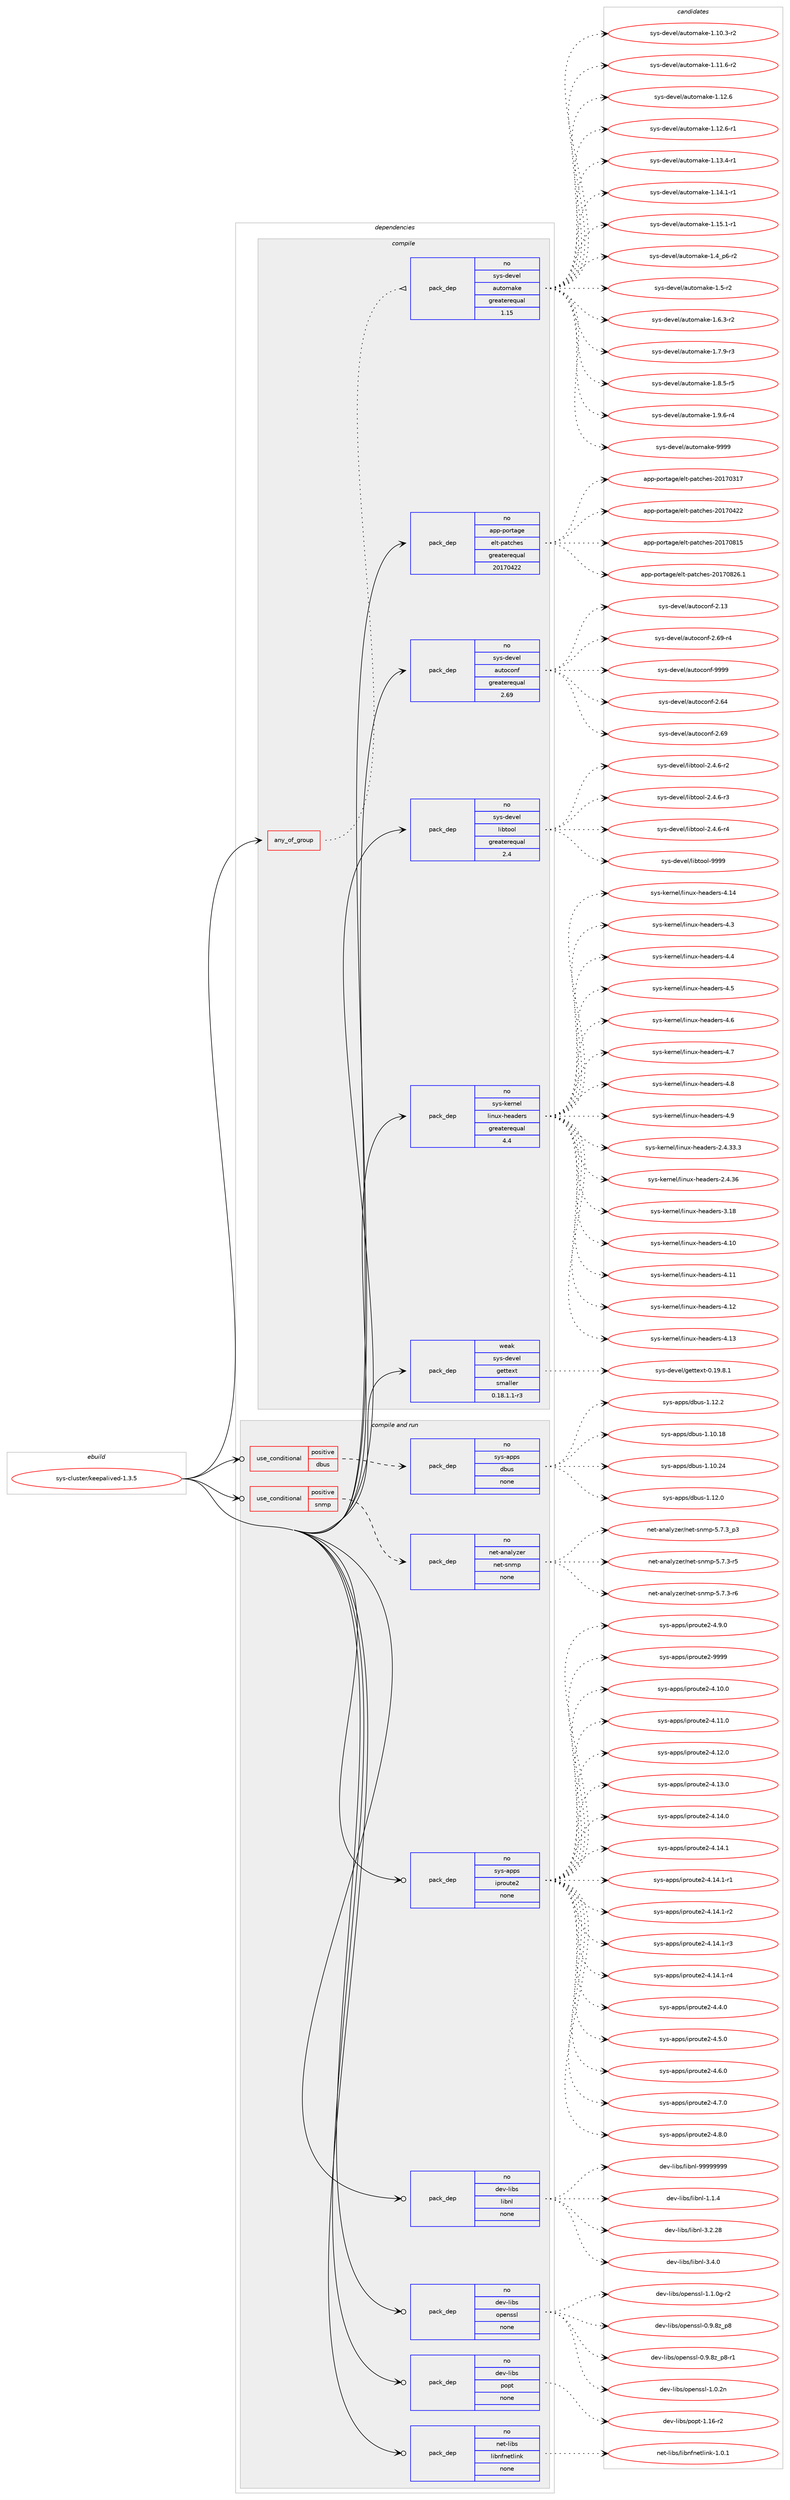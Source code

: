 digraph prolog {

# *************
# Graph options
# *************

newrank=true;
concentrate=true;
compound=true;
graph [rankdir=LR,fontname=Helvetica,fontsize=10,ranksep=1.5];#, ranksep=2.5, nodesep=0.2];
edge  [arrowhead=vee];
node  [fontname=Helvetica,fontsize=10];

# **********
# The ebuild
# **********

subgraph cluster_leftcol {
color=gray;
rank=same;
label=<<i>ebuild</i>>;
id [label="sys-cluster/keepalived-1.3.5", color=red, width=4, href="../sys-cluster/keepalived-1.3.5.svg"];
}

# ****************
# The dependencies
# ****************

subgraph cluster_midcol {
color=gray;
label=<<i>dependencies</i>>;
subgraph cluster_compile {
fillcolor="#eeeeee";
style=filled;
label=<<i>compile</i>>;
subgraph any36 {
dependency5170 [label=<<TABLE BORDER="0" CELLBORDER="1" CELLSPACING="0" CELLPADDING="4"><TR><TD CELLPADDING="10">any_of_group</TD></TR></TABLE>>, shape=none, color=red];subgraph pack4641 {
dependency5171 [label=<<TABLE BORDER="0" CELLBORDER="1" CELLSPACING="0" CELLPADDING="4" WIDTH="220"><TR><TD ROWSPAN="6" CELLPADDING="30">pack_dep</TD></TR><TR><TD WIDTH="110">no</TD></TR><TR><TD>sys-devel</TD></TR><TR><TD>automake</TD></TR><TR><TD>greaterequal</TD></TR><TR><TD>1.15</TD></TR></TABLE>>, shape=none, color=blue];
}
dependency5170:e -> dependency5171:w [weight=20,style="dotted",arrowhead="oinv"];
}
id:e -> dependency5170:w [weight=20,style="solid",arrowhead="vee"];
subgraph pack4642 {
dependency5172 [label=<<TABLE BORDER="0" CELLBORDER="1" CELLSPACING="0" CELLPADDING="4" WIDTH="220"><TR><TD ROWSPAN="6" CELLPADDING="30">pack_dep</TD></TR><TR><TD WIDTH="110">no</TD></TR><TR><TD>app-portage</TD></TR><TR><TD>elt-patches</TD></TR><TR><TD>greaterequal</TD></TR><TR><TD>20170422</TD></TR></TABLE>>, shape=none, color=blue];
}
id:e -> dependency5172:w [weight=20,style="solid",arrowhead="vee"];
subgraph pack4643 {
dependency5173 [label=<<TABLE BORDER="0" CELLBORDER="1" CELLSPACING="0" CELLPADDING="4" WIDTH="220"><TR><TD ROWSPAN="6" CELLPADDING="30">pack_dep</TD></TR><TR><TD WIDTH="110">no</TD></TR><TR><TD>sys-devel</TD></TR><TR><TD>autoconf</TD></TR><TR><TD>greaterequal</TD></TR><TR><TD>2.69</TD></TR></TABLE>>, shape=none, color=blue];
}
id:e -> dependency5173:w [weight=20,style="solid",arrowhead="vee"];
subgraph pack4644 {
dependency5174 [label=<<TABLE BORDER="0" CELLBORDER="1" CELLSPACING="0" CELLPADDING="4" WIDTH="220"><TR><TD ROWSPAN="6" CELLPADDING="30">pack_dep</TD></TR><TR><TD WIDTH="110">no</TD></TR><TR><TD>sys-devel</TD></TR><TR><TD>libtool</TD></TR><TR><TD>greaterequal</TD></TR><TR><TD>2.4</TD></TR></TABLE>>, shape=none, color=blue];
}
id:e -> dependency5174:w [weight=20,style="solid",arrowhead="vee"];
subgraph pack4645 {
dependency5175 [label=<<TABLE BORDER="0" CELLBORDER="1" CELLSPACING="0" CELLPADDING="4" WIDTH="220"><TR><TD ROWSPAN="6" CELLPADDING="30">pack_dep</TD></TR><TR><TD WIDTH="110">no</TD></TR><TR><TD>sys-kernel</TD></TR><TR><TD>linux-headers</TD></TR><TR><TD>greaterequal</TD></TR><TR><TD>4.4</TD></TR></TABLE>>, shape=none, color=blue];
}
id:e -> dependency5175:w [weight=20,style="solid",arrowhead="vee"];
subgraph pack4646 {
dependency5176 [label=<<TABLE BORDER="0" CELLBORDER="1" CELLSPACING="0" CELLPADDING="4" WIDTH="220"><TR><TD ROWSPAN="6" CELLPADDING="30">pack_dep</TD></TR><TR><TD WIDTH="110">weak</TD></TR><TR><TD>sys-devel</TD></TR><TR><TD>gettext</TD></TR><TR><TD>smaller</TD></TR><TR><TD>0.18.1.1-r3</TD></TR></TABLE>>, shape=none, color=blue];
}
id:e -> dependency5176:w [weight=20,style="solid",arrowhead="vee"];
}
subgraph cluster_compileandrun {
fillcolor="#eeeeee";
style=filled;
label=<<i>compile and run</i>>;
subgraph cond490 {
dependency5177 [label=<<TABLE BORDER="0" CELLBORDER="1" CELLSPACING="0" CELLPADDING="4"><TR><TD ROWSPAN="3" CELLPADDING="10">use_conditional</TD></TR><TR><TD>positive</TD></TR><TR><TD>dbus</TD></TR></TABLE>>, shape=none, color=red];
subgraph pack4647 {
dependency5178 [label=<<TABLE BORDER="0" CELLBORDER="1" CELLSPACING="0" CELLPADDING="4" WIDTH="220"><TR><TD ROWSPAN="6" CELLPADDING="30">pack_dep</TD></TR><TR><TD WIDTH="110">no</TD></TR><TR><TD>sys-apps</TD></TR><TR><TD>dbus</TD></TR><TR><TD>none</TD></TR><TR><TD></TD></TR></TABLE>>, shape=none, color=blue];
}
dependency5177:e -> dependency5178:w [weight=20,style="dashed",arrowhead="vee"];
}
id:e -> dependency5177:w [weight=20,style="solid",arrowhead="odotvee"];
subgraph cond491 {
dependency5179 [label=<<TABLE BORDER="0" CELLBORDER="1" CELLSPACING="0" CELLPADDING="4"><TR><TD ROWSPAN="3" CELLPADDING="10">use_conditional</TD></TR><TR><TD>positive</TD></TR><TR><TD>snmp</TD></TR></TABLE>>, shape=none, color=red];
subgraph pack4648 {
dependency5180 [label=<<TABLE BORDER="0" CELLBORDER="1" CELLSPACING="0" CELLPADDING="4" WIDTH="220"><TR><TD ROWSPAN="6" CELLPADDING="30">pack_dep</TD></TR><TR><TD WIDTH="110">no</TD></TR><TR><TD>net-analyzer</TD></TR><TR><TD>net-snmp</TD></TR><TR><TD>none</TD></TR><TR><TD></TD></TR></TABLE>>, shape=none, color=blue];
}
dependency5179:e -> dependency5180:w [weight=20,style="dashed",arrowhead="vee"];
}
id:e -> dependency5179:w [weight=20,style="solid",arrowhead="odotvee"];
subgraph pack4649 {
dependency5181 [label=<<TABLE BORDER="0" CELLBORDER="1" CELLSPACING="0" CELLPADDING="4" WIDTH="220"><TR><TD ROWSPAN="6" CELLPADDING="30">pack_dep</TD></TR><TR><TD WIDTH="110">no</TD></TR><TR><TD>dev-libs</TD></TR><TR><TD>libnl</TD></TR><TR><TD>none</TD></TR><TR><TD></TD></TR></TABLE>>, shape=none, color=blue];
}
id:e -> dependency5181:w [weight=20,style="solid",arrowhead="odotvee"];
subgraph pack4650 {
dependency5182 [label=<<TABLE BORDER="0" CELLBORDER="1" CELLSPACING="0" CELLPADDING="4" WIDTH="220"><TR><TD ROWSPAN="6" CELLPADDING="30">pack_dep</TD></TR><TR><TD WIDTH="110">no</TD></TR><TR><TD>dev-libs</TD></TR><TR><TD>openssl</TD></TR><TR><TD>none</TD></TR><TR><TD></TD></TR></TABLE>>, shape=none, color=blue];
}
id:e -> dependency5182:w [weight=20,style="solid",arrowhead="odotvee"];
subgraph pack4651 {
dependency5183 [label=<<TABLE BORDER="0" CELLBORDER="1" CELLSPACING="0" CELLPADDING="4" WIDTH="220"><TR><TD ROWSPAN="6" CELLPADDING="30">pack_dep</TD></TR><TR><TD WIDTH="110">no</TD></TR><TR><TD>dev-libs</TD></TR><TR><TD>popt</TD></TR><TR><TD>none</TD></TR><TR><TD></TD></TR></TABLE>>, shape=none, color=blue];
}
id:e -> dependency5183:w [weight=20,style="solid",arrowhead="odotvee"];
subgraph pack4652 {
dependency5184 [label=<<TABLE BORDER="0" CELLBORDER="1" CELLSPACING="0" CELLPADDING="4" WIDTH="220"><TR><TD ROWSPAN="6" CELLPADDING="30">pack_dep</TD></TR><TR><TD WIDTH="110">no</TD></TR><TR><TD>net-libs</TD></TR><TR><TD>libnfnetlink</TD></TR><TR><TD>none</TD></TR><TR><TD></TD></TR></TABLE>>, shape=none, color=blue];
}
id:e -> dependency5184:w [weight=20,style="solid",arrowhead="odotvee"];
subgraph pack4653 {
dependency5185 [label=<<TABLE BORDER="0" CELLBORDER="1" CELLSPACING="0" CELLPADDING="4" WIDTH="220"><TR><TD ROWSPAN="6" CELLPADDING="30">pack_dep</TD></TR><TR><TD WIDTH="110">no</TD></TR><TR><TD>sys-apps</TD></TR><TR><TD>iproute2</TD></TR><TR><TD>none</TD></TR><TR><TD></TD></TR></TABLE>>, shape=none, color=blue];
}
id:e -> dependency5185:w [weight=20,style="solid",arrowhead="odotvee"];
}
subgraph cluster_run {
fillcolor="#eeeeee";
style=filled;
label=<<i>run</i>>;
}
}

# **************
# The candidates
# **************

subgraph cluster_choices {
rank=same;
color=gray;
label=<<i>candidates</i>>;

subgraph choice4641 {
color=black;
nodesep=1;
choice11512111545100101118101108479711711611110997107101454946494846514511450 [label="sys-devel/automake-1.10.3-r2", color=red, width=4,href="../sys-devel/automake-1.10.3-r2.svg"];
choice11512111545100101118101108479711711611110997107101454946494946544511450 [label="sys-devel/automake-1.11.6-r2", color=red, width=4,href="../sys-devel/automake-1.11.6-r2.svg"];
choice1151211154510010111810110847971171161111099710710145494649504654 [label="sys-devel/automake-1.12.6", color=red, width=4,href="../sys-devel/automake-1.12.6.svg"];
choice11512111545100101118101108479711711611110997107101454946495046544511449 [label="sys-devel/automake-1.12.6-r1", color=red, width=4,href="../sys-devel/automake-1.12.6-r1.svg"];
choice11512111545100101118101108479711711611110997107101454946495146524511449 [label="sys-devel/automake-1.13.4-r1", color=red, width=4,href="../sys-devel/automake-1.13.4-r1.svg"];
choice11512111545100101118101108479711711611110997107101454946495246494511449 [label="sys-devel/automake-1.14.1-r1", color=red, width=4,href="../sys-devel/automake-1.14.1-r1.svg"];
choice11512111545100101118101108479711711611110997107101454946495346494511449 [label="sys-devel/automake-1.15.1-r1", color=red, width=4,href="../sys-devel/automake-1.15.1-r1.svg"];
choice115121115451001011181011084797117116111109971071014549465295112544511450 [label="sys-devel/automake-1.4_p6-r2", color=red, width=4,href="../sys-devel/automake-1.4_p6-r2.svg"];
choice11512111545100101118101108479711711611110997107101454946534511450 [label="sys-devel/automake-1.5-r2", color=red, width=4,href="../sys-devel/automake-1.5-r2.svg"];
choice115121115451001011181011084797117116111109971071014549465446514511450 [label="sys-devel/automake-1.6.3-r2", color=red, width=4,href="../sys-devel/automake-1.6.3-r2.svg"];
choice115121115451001011181011084797117116111109971071014549465546574511451 [label="sys-devel/automake-1.7.9-r3", color=red, width=4,href="../sys-devel/automake-1.7.9-r3.svg"];
choice115121115451001011181011084797117116111109971071014549465646534511453 [label="sys-devel/automake-1.8.5-r5", color=red, width=4,href="../sys-devel/automake-1.8.5-r5.svg"];
choice115121115451001011181011084797117116111109971071014549465746544511452 [label="sys-devel/automake-1.9.6-r4", color=red, width=4,href="../sys-devel/automake-1.9.6-r4.svg"];
choice115121115451001011181011084797117116111109971071014557575757 [label="sys-devel/automake-9999", color=red, width=4,href="../sys-devel/automake-9999.svg"];
dependency5171:e -> choice11512111545100101118101108479711711611110997107101454946494846514511450:w [style=dotted,weight="100"];
dependency5171:e -> choice11512111545100101118101108479711711611110997107101454946494946544511450:w [style=dotted,weight="100"];
dependency5171:e -> choice1151211154510010111810110847971171161111099710710145494649504654:w [style=dotted,weight="100"];
dependency5171:e -> choice11512111545100101118101108479711711611110997107101454946495046544511449:w [style=dotted,weight="100"];
dependency5171:e -> choice11512111545100101118101108479711711611110997107101454946495146524511449:w [style=dotted,weight="100"];
dependency5171:e -> choice11512111545100101118101108479711711611110997107101454946495246494511449:w [style=dotted,weight="100"];
dependency5171:e -> choice11512111545100101118101108479711711611110997107101454946495346494511449:w [style=dotted,weight="100"];
dependency5171:e -> choice115121115451001011181011084797117116111109971071014549465295112544511450:w [style=dotted,weight="100"];
dependency5171:e -> choice11512111545100101118101108479711711611110997107101454946534511450:w [style=dotted,weight="100"];
dependency5171:e -> choice115121115451001011181011084797117116111109971071014549465446514511450:w [style=dotted,weight="100"];
dependency5171:e -> choice115121115451001011181011084797117116111109971071014549465546574511451:w [style=dotted,weight="100"];
dependency5171:e -> choice115121115451001011181011084797117116111109971071014549465646534511453:w [style=dotted,weight="100"];
dependency5171:e -> choice115121115451001011181011084797117116111109971071014549465746544511452:w [style=dotted,weight="100"];
dependency5171:e -> choice115121115451001011181011084797117116111109971071014557575757:w [style=dotted,weight="100"];
}
subgraph choice4642 {
color=black;
nodesep=1;
choice97112112451121111141169710310147101108116451129711699104101115455048495548514955 [label="app-portage/elt-patches-20170317", color=red, width=4,href="../app-portage/elt-patches-20170317.svg"];
choice97112112451121111141169710310147101108116451129711699104101115455048495548525050 [label="app-portage/elt-patches-20170422", color=red, width=4,href="../app-portage/elt-patches-20170422.svg"];
choice97112112451121111141169710310147101108116451129711699104101115455048495548564953 [label="app-portage/elt-patches-20170815", color=red, width=4,href="../app-portage/elt-patches-20170815.svg"];
choice971121124511211111411697103101471011081164511297116991041011154550484955485650544649 [label="app-portage/elt-patches-20170826.1", color=red, width=4,href="../app-portage/elt-patches-20170826.1.svg"];
dependency5172:e -> choice97112112451121111141169710310147101108116451129711699104101115455048495548514955:w [style=dotted,weight="100"];
dependency5172:e -> choice97112112451121111141169710310147101108116451129711699104101115455048495548525050:w [style=dotted,weight="100"];
dependency5172:e -> choice97112112451121111141169710310147101108116451129711699104101115455048495548564953:w [style=dotted,weight="100"];
dependency5172:e -> choice971121124511211111411697103101471011081164511297116991041011154550484955485650544649:w [style=dotted,weight="100"];
}
subgraph choice4643 {
color=black;
nodesep=1;
choice115121115451001011181011084797117116111991111101024550465452 [label="sys-devel/autoconf-2.64", color=red, width=4,href="../sys-devel/autoconf-2.64.svg"];
choice115121115451001011181011084797117116111991111101024550465457 [label="sys-devel/autoconf-2.69", color=red, width=4,href="../sys-devel/autoconf-2.69.svg"];
choice115121115451001011181011084797117116111991111101024550464951 [label="sys-devel/autoconf-2.13", color=red, width=4,href="../sys-devel/autoconf-2.13.svg"];
choice1151211154510010111810110847971171161119911111010245504654574511452 [label="sys-devel/autoconf-2.69-r4", color=red, width=4,href="../sys-devel/autoconf-2.69-r4.svg"];
choice115121115451001011181011084797117116111991111101024557575757 [label="sys-devel/autoconf-9999", color=red, width=4,href="../sys-devel/autoconf-9999.svg"];
dependency5173:e -> choice115121115451001011181011084797117116111991111101024550465452:w [style=dotted,weight="100"];
dependency5173:e -> choice115121115451001011181011084797117116111991111101024550465457:w [style=dotted,weight="100"];
dependency5173:e -> choice115121115451001011181011084797117116111991111101024550464951:w [style=dotted,weight="100"];
dependency5173:e -> choice1151211154510010111810110847971171161119911111010245504654574511452:w [style=dotted,weight="100"];
dependency5173:e -> choice115121115451001011181011084797117116111991111101024557575757:w [style=dotted,weight="100"];
}
subgraph choice4644 {
color=black;
nodesep=1;
choice1151211154510010111810110847108105981161111111084550465246544511450 [label="sys-devel/libtool-2.4.6-r2", color=red, width=4,href="../sys-devel/libtool-2.4.6-r2.svg"];
choice1151211154510010111810110847108105981161111111084550465246544511451 [label="sys-devel/libtool-2.4.6-r3", color=red, width=4,href="../sys-devel/libtool-2.4.6-r3.svg"];
choice1151211154510010111810110847108105981161111111084550465246544511452 [label="sys-devel/libtool-2.4.6-r4", color=red, width=4,href="../sys-devel/libtool-2.4.6-r4.svg"];
choice1151211154510010111810110847108105981161111111084557575757 [label="sys-devel/libtool-9999", color=red, width=4,href="../sys-devel/libtool-9999.svg"];
dependency5174:e -> choice1151211154510010111810110847108105981161111111084550465246544511450:w [style=dotted,weight="100"];
dependency5174:e -> choice1151211154510010111810110847108105981161111111084550465246544511451:w [style=dotted,weight="100"];
dependency5174:e -> choice1151211154510010111810110847108105981161111111084550465246544511452:w [style=dotted,weight="100"];
dependency5174:e -> choice1151211154510010111810110847108105981161111111084557575757:w [style=dotted,weight="100"];
}
subgraph choice4645 {
color=black;
nodesep=1;
choice11512111545107101114110101108471081051101171204510410197100101114115455046524651514651 [label="sys-kernel/linux-headers-2.4.33.3", color=red, width=4,href="../sys-kernel/linux-headers-2.4.33.3.svg"];
choice1151211154510710111411010110847108105110117120451041019710010111411545504652465154 [label="sys-kernel/linux-headers-2.4.36", color=red, width=4,href="../sys-kernel/linux-headers-2.4.36.svg"];
choice115121115451071011141101011084710810511011712045104101971001011141154551464956 [label="sys-kernel/linux-headers-3.18", color=red, width=4,href="../sys-kernel/linux-headers-3.18.svg"];
choice115121115451071011141101011084710810511011712045104101971001011141154552464948 [label="sys-kernel/linux-headers-4.10", color=red, width=4,href="../sys-kernel/linux-headers-4.10.svg"];
choice115121115451071011141101011084710810511011712045104101971001011141154552464949 [label="sys-kernel/linux-headers-4.11", color=red, width=4,href="../sys-kernel/linux-headers-4.11.svg"];
choice115121115451071011141101011084710810511011712045104101971001011141154552464950 [label="sys-kernel/linux-headers-4.12", color=red, width=4,href="../sys-kernel/linux-headers-4.12.svg"];
choice115121115451071011141101011084710810511011712045104101971001011141154552464951 [label="sys-kernel/linux-headers-4.13", color=red, width=4,href="../sys-kernel/linux-headers-4.13.svg"];
choice115121115451071011141101011084710810511011712045104101971001011141154552464952 [label="sys-kernel/linux-headers-4.14", color=red, width=4,href="../sys-kernel/linux-headers-4.14.svg"];
choice1151211154510710111411010110847108105110117120451041019710010111411545524651 [label="sys-kernel/linux-headers-4.3", color=red, width=4,href="../sys-kernel/linux-headers-4.3.svg"];
choice1151211154510710111411010110847108105110117120451041019710010111411545524652 [label="sys-kernel/linux-headers-4.4", color=red, width=4,href="../sys-kernel/linux-headers-4.4.svg"];
choice1151211154510710111411010110847108105110117120451041019710010111411545524653 [label="sys-kernel/linux-headers-4.5", color=red, width=4,href="../sys-kernel/linux-headers-4.5.svg"];
choice1151211154510710111411010110847108105110117120451041019710010111411545524654 [label="sys-kernel/linux-headers-4.6", color=red, width=4,href="../sys-kernel/linux-headers-4.6.svg"];
choice1151211154510710111411010110847108105110117120451041019710010111411545524655 [label="sys-kernel/linux-headers-4.7", color=red, width=4,href="../sys-kernel/linux-headers-4.7.svg"];
choice1151211154510710111411010110847108105110117120451041019710010111411545524656 [label="sys-kernel/linux-headers-4.8", color=red, width=4,href="../sys-kernel/linux-headers-4.8.svg"];
choice1151211154510710111411010110847108105110117120451041019710010111411545524657 [label="sys-kernel/linux-headers-4.9", color=red, width=4,href="../sys-kernel/linux-headers-4.9.svg"];
dependency5175:e -> choice11512111545107101114110101108471081051101171204510410197100101114115455046524651514651:w [style=dotted,weight="100"];
dependency5175:e -> choice1151211154510710111411010110847108105110117120451041019710010111411545504652465154:w [style=dotted,weight="100"];
dependency5175:e -> choice115121115451071011141101011084710810511011712045104101971001011141154551464956:w [style=dotted,weight="100"];
dependency5175:e -> choice115121115451071011141101011084710810511011712045104101971001011141154552464948:w [style=dotted,weight="100"];
dependency5175:e -> choice115121115451071011141101011084710810511011712045104101971001011141154552464949:w [style=dotted,weight="100"];
dependency5175:e -> choice115121115451071011141101011084710810511011712045104101971001011141154552464950:w [style=dotted,weight="100"];
dependency5175:e -> choice115121115451071011141101011084710810511011712045104101971001011141154552464951:w [style=dotted,weight="100"];
dependency5175:e -> choice115121115451071011141101011084710810511011712045104101971001011141154552464952:w [style=dotted,weight="100"];
dependency5175:e -> choice1151211154510710111411010110847108105110117120451041019710010111411545524651:w [style=dotted,weight="100"];
dependency5175:e -> choice1151211154510710111411010110847108105110117120451041019710010111411545524652:w [style=dotted,weight="100"];
dependency5175:e -> choice1151211154510710111411010110847108105110117120451041019710010111411545524653:w [style=dotted,weight="100"];
dependency5175:e -> choice1151211154510710111411010110847108105110117120451041019710010111411545524654:w [style=dotted,weight="100"];
dependency5175:e -> choice1151211154510710111411010110847108105110117120451041019710010111411545524655:w [style=dotted,weight="100"];
dependency5175:e -> choice1151211154510710111411010110847108105110117120451041019710010111411545524656:w [style=dotted,weight="100"];
dependency5175:e -> choice1151211154510710111411010110847108105110117120451041019710010111411545524657:w [style=dotted,weight="100"];
}
subgraph choice4646 {
color=black;
nodesep=1;
choice1151211154510010111810110847103101116116101120116454846495746564649 [label="sys-devel/gettext-0.19.8.1", color=red, width=4,href="../sys-devel/gettext-0.19.8.1.svg"];
dependency5176:e -> choice1151211154510010111810110847103101116116101120116454846495746564649:w [style=dotted,weight="100"];
}
subgraph choice4647 {
color=black;
nodesep=1;
choice115121115459711211211547100981171154549464948464956 [label="sys-apps/dbus-1.10.18", color=red, width=4,href="../sys-apps/dbus-1.10.18.svg"];
choice115121115459711211211547100981171154549464948465052 [label="sys-apps/dbus-1.10.24", color=red, width=4,href="../sys-apps/dbus-1.10.24.svg"];
choice1151211154597112112115471009811711545494649504648 [label="sys-apps/dbus-1.12.0", color=red, width=4,href="../sys-apps/dbus-1.12.0.svg"];
choice1151211154597112112115471009811711545494649504650 [label="sys-apps/dbus-1.12.2", color=red, width=4,href="../sys-apps/dbus-1.12.2.svg"];
dependency5178:e -> choice115121115459711211211547100981171154549464948464956:w [style=dotted,weight="100"];
dependency5178:e -> choice115121115459711211211547100981171154549464948465052:w [style=dotted,weight="100"];
dependency5178:e -> choice1151211154597112112115471009811711545494649504648:w [style=dotted,weight="100"];
dependency5178:e -> choice1151211154597112112115471009811711545494649504650:w [style=dotted,weight="100"];
}
subgraph choice4648 {
color=black;
nodesep=1;
choice11010111645971109710812112210111447110101116451151101091124553465546514511453 [label="net-analyzer/net-snmp-5.7.3-r5", color=red, width=4,href="../net-analyzer/net-snmp-5.7.3-r5.svg"];
choice11010111645971109710812112210111447110101116451151101091124553465546514511454 [label="net-analyzer/net-snmp-5.7.3-r6", color=red, width=4,href="../net-analyzer/net-snmp-5.7.3-r6.svg"];
choice11010111645971109710812112210111447110101116451151101091124553465546519511251 [label="net-analyzer/net-snmp-5.7.3_p3", color=red, width=4,href="../net-analyzer/net-snmp-5.7.3_p3.svg"];
dependency5180:e -> choice11010111645971109710812112210111447110101116451151101091124553465546514511453:w [style=dotted,weight="100"];
dependency5180:e -> choice11010111645971109710812112210111447110101116451151101091124553465546514511454:w [style=dotted,weight="100"];
dependency5180:e -> choice11010111645971109710812112210111447110101116451151101091124553465546519511251:w [style=dotted,weight="100"];
}
subgraph choice4649 {
color=black;
nodesep=1;
choice10010111845108105981154710810598110108454946494652 [label="dev-libs/libnl-1.1.4", color=red, width=4,href="../dev-libs/libnl-1.1.4.svg"];
choice1001011184510810598115471081059811010845514650465056 [label="dev-libs/libnl-3.2.28", color=red, width=4,href="../dev-libs/libnl-3.2.28.svg"];
choice10010111845108105981154710810598110108455146524648 [label="dev-libs/libnl-3.4.0", color=red, width=4,href="../dev-libs/libnl-3.4.0.svg"];
choice10010111845108105981154710810598110108455757575757575757 [label="dev-libs/libnl-99999999", color=red, width=4,href="../dev-libs/libnl-99999999.svg"];
dependency5181:e -> choice10010111845108105981154710810598110108454946494652:w [style=dotted,weight="100"];
dependency5181:e -> choice1001011184510810598115471081059811010845514650465056:w [style=dotted,weight="100"];
dependency5181:e -> choice10010111845108105981154710810598110108455146524648:w [style=dotted,weight="100"];
dependency5181:e -> choice10010111845108105981154710810598110108455757575757575757:w [style=dotted,weight="100"];
}
subgraph choice4650 {
color=black;
nodesep=1;
choice1001011184510810598115471111121011101151151084548465746561229511256 [label="dev-libs/openssl-0.9.8z_p8", color=red, width=4,href="../dev-libs/openssl-0.9.8z_p8.svg"];
choice10010111845108105981154711111210111011511510845484657465612295112564511449 [label="dev-libs/openssl-0.9.8z_p8-r1", color=red, width=4,href="../dev-libs/openssl-0.9.8z_p8-r1.svg"];
choice100101118451081059811547111112101110115115108454946484650110 [label="dev-libs/openssl-1.0.2n", color=red, width=4,href="../dev-libs/openssl-1.0.2n.svg"];
choice1001011184510810598115471111121011101151151084549464946481034511450 [label="dev-libs/openssl-1.1.0g-r2", color=red, width=4,href="../dev-libs/openssl-1.1.0g-r2.svg"];
dependency5182:e -> choice1001011184510810598115471111121011101151151084548465746561229511256:w [style=dotted,weight="100"];
dependency5182:e -> choice10010111845108105981154711111210111011511510845484657465612295112564511449:w [style=dotted,weight="100"];
dependency5182:e -> choice100101118451081059811547111112101110115115108454946484650110:w [style=dotted,weight="100"];
dependency5182:e -> choice1001011184510810598115471111121011101151151084549464946481034511450:w [style=dotted,weight="100"];
}
subgraph choice4651 {
color=black;
nodesep=1;
choice10010111845108105981154711211111211645494649544511450 [label="dev-libs/popt-1.16-r2", color=red, width=4,href="../dev-libs/popt-1.16-r2.svg"];
dependency5183:e -> choice10010111845108105981154711211111211645494649544511450:w [style=dotted,weight="100"];
}
subgraph choice4652 {
color=black;
nodesep=1;
choice11010111645108105981154710810598110102110101116108105110107454946484649 [label="net-libs/libnfnetlink-1.0.1", color=red, width=4,href="../net-libs/libnfnetlink-1.0.1.svg"];
dependency5184:e -> choice11010111645108105981154710810598110102110101116108105110107454946484649:w [style=dotted,weight="100"];
}
subgraph choice4653 {
color=black;
nodesep=1;
choice1151211154597112112115471051121141111171161015045524649484648 [label="sys-apps/iproute2-4.10.0", color=red, width=4,href="../sys-apps/iproute2-4.10.0.svg"];
choice1151211154597112112115471051121141111171161015045524649494648 [label="sys-apps/iproute2-4.11.0", color=red, width=4,href="../sys-apps/iproute2-4.11.0.svg"];
choice1151211154597112112115471051121141111171161015045524649504648 [label="sys-apps/iproute2-4.12.0", color=red, width=4,href="../sys-apps/iproute2-4.12.0.svg"];
choice1151211154597112112115471051121141111171161015045524649514648 [label="sys-apps/iproute2-4.13.0", color=red, width=4,href="../sys-apps/iproute2-4.13.0.svg"];
choice1151211154597112112115471051121141111171161015045524649524648 [label="sys-apps/iproute2-4.14.0", color=red, width=4,href="../sys-apps/iproute2-4.14.0.svg"];
choice1151211154597112112115471051121141111171161015045524649524649 [label="sys-apps/iproute2-4.14.1", color=red, width=4,href="../sys-apps/iproute2-4.14.1.svg"];
choice11512111545971121121154710511211411111711610150455246495246494511449 [label="sys-apps/iproute2-4.14.1-r1", color=red, width=4,href="../sys-apps/iproute2-4.14.1-r1.svg"];
choice11512111545971121121154710511211411111711610150455246495246494511450 [label="sys-apps/iproute2-4.14.1-r2", color=red, width=4,href="../sys-apps/iproute2-4.14.1-r2.svg"];
choice11512111545971121121154710511211411111711610150455246495246494511451 [label="sys-apps/iproute2-4.14.1-r3", color=red, width=4,href="../sys-apps/iproute2-4.14.1-r3.svg"];
choice11512111545971121121154710511211411111711610150455246495246494511452 [label="sys-apps/iproute2-4.14.1-r4", color=red, width=4,href="../sys-apps/iproute2-4.14.1-r4.svg"];
choice11512111545971121121154710511211411111711610150455246524648 [label="sys-apps/iproute2-4.4.0", color=red, width=4,href="../sys-apps/iproute2-4.4.0.svg"];
choice11512111545971121121154710511211411111711610150455246534648 [label="sys-apps/iproute2-4.5.0", color=red, width=4,href="../sys-apps/iproute2-4.5.0.svg"];
choice11512111545971121121154710511211411111711610150455246544648 [label="sys-apps/iproute2-4.6.0", color=red, width=4,href="../sys-apps/iproute2-4.6.0.svg"];
choice11512111545971121121154710511211411111711610150455246554648 [label="sys-apps/iproute2-4.7.0", color=red, width=4,href="../sys-apps/iproute2-4.7.0.svg"];
choice11512111545971121121154710511211411111711610150455246564648 [label="sys-apps/iproute2-4.8.0", color=red, width=4,href="../sys-apps/iproute2-4.8.0.svg"];
choice11512111545971121121154710511211411111711610150455246574648 [label="sys-apps/iproute2-4.9.0", color=red, width=4,href="../sys-apps/iproute2-4.9.0.svg"];
choice115121115459711211211547105112114111117116101504557575757 [label="sys-apps/iproute2-9999", color=red, width=4,href="../sys-apps/iproute2-9999.svg"];
dependency5185:e -> choice1151211154597112112115471051121141111171161015045524649484648:w [style=dotted,weight="100"];
dependency5185:e -> choice1151211154597112112115471051121141111171161015045524649494648:w [style=dotted,weight="100"];
dependency5185:e -> choice1151211154597112112115471051121141111171161015045524649504648:w [style=dotted,weight="100"];
dependency5185:e -> choice1151211154597112112115471051121141111171161015045524649514648:w [style=dotted,weight="100"];
dependency5185:e -> choice1151211154597112112115471051121141111171161015045524649524648:w [style=dotted,weight="100"];
dependency5185:e -> choice1151211154597112112115471051121141111171161015045524649524649:w [style=dotted,weight="100"];
dependency5185:e -> choice11512111545971121121154710511211411111711610150455246495246494511449:w [style=dotted,weight="100"];
dependency5185:e -> choice11512111545971121121154710511211411111711610150455246495246494511450:w [style=dotted,weight="100"];
dependency5185:e -> choice11512111545971121121154710511211411111711610150455246495246494511451:w [style=dotted,weight="100"];
dependency5185:e -> choice11512111545971121121154710511211411111711610150455246495246494511452:w [style=dotted,weight="100"];
dependency5185:e -> choice11512111545971121121154710511211411111711610150455246524648:w [style=dotted,weight="100"];
dependency5185:e -> choice11512111545971121121154710511211411111711610150455246534648:w [style=dotted,weight="100"];
dependency5185:e -> choice11512111545971121121154710511211411111711610150455246544648:w [style=dotted,weight="100"];
dependency5185:e -> choice11512111545971121121154710511211411111711610150455246554648:w [style=dotted,weight="100"];
dependency5185:e -> choice11512111545971121121154710511211411111711610150455246564648:w [style=dotted,weight="100"];
dependency5185:e -> choice11512111545971121121154710511211411111711610150455246574648:w [style=dotted,weight="100"];
dependency5185:e -> choice115121115459711211211547105112114111117116101504557575757:w [style=dotted,weight="100"];
}
}

}
